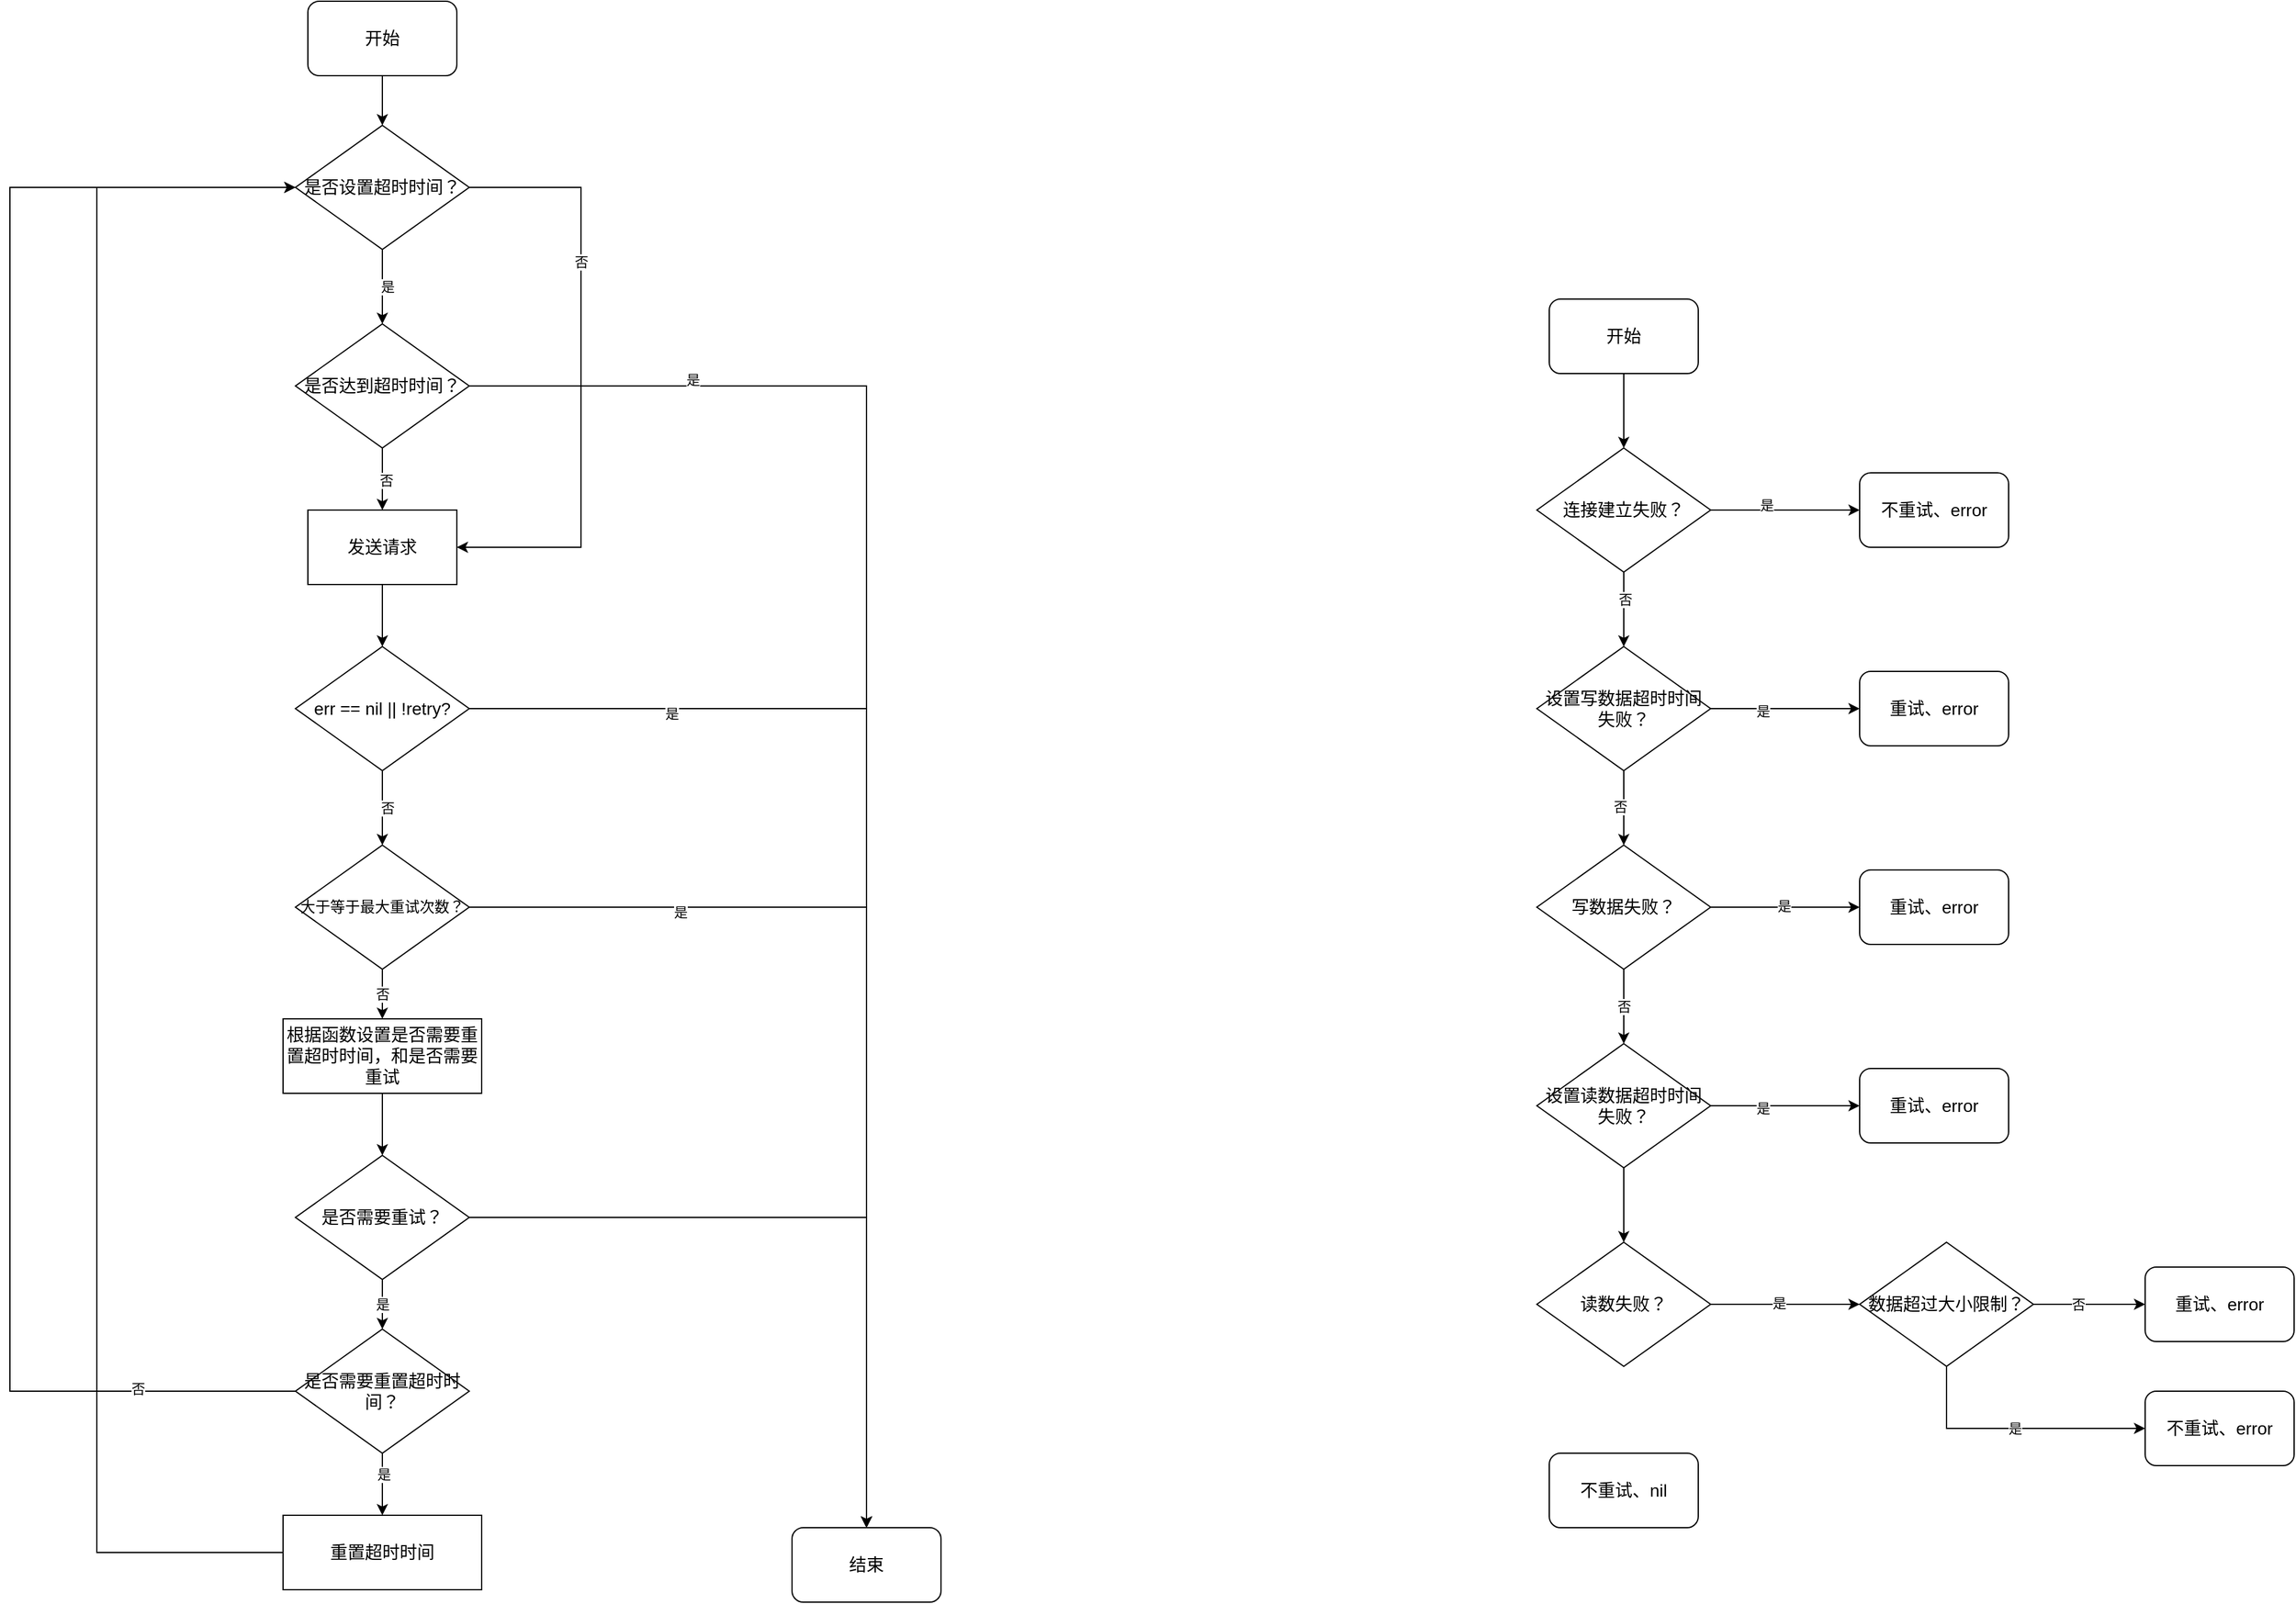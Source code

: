 <mxfile version="25.0.3">
  <diagram name="第 1 页" id="IeLyGM84fYNEDb-vOYWm">
    <mxGraphModel dx="1430" dy="837" grid="1" gridSize="10" guides="1" tooltips="1" connect="1" arrows="1" fold="1" page="1" pageScale="1" pageWidth="3200" pageHeight="2400" math="0" shadow="0">
      <root>
        <mxCell id="0" />
        <mxCell id="1" parent="0" />
        <mxCell id="qMV1Z36RkEWydGHG75RR-3" style="edgeStyle=orthogonalEdgeStyle;rounded=0;orthogonalLoop=1;jettySize=auto;html=1;exitX=0.5;exitY=1;exitDx=0;exitDy=0;" edge="1" parent="1" source="qMV1Z36RkEWydGHG75RR-1" target="qMV1Z36RkEWydGHG75RR-2">
          <mxGeometry relative="1" as="geometry" />
        </mxCell>
        <mxCell id="qMV1Z36RkEWydGHG75RR-1" value="&lt;font style=&quot;font-size: 14px;&quot;&gt;开始&lt;/font&gt;" style="rounded=1;whiteSpace=wrap;html=1;" vertex="1" parent="1">
          <mxGeometry x="1440" y="140" width="120" height="60" as="geometry" />
        </mxCell>
        <mxCell id="qMV1Z36RkEWydGHG75RR-11" style="edgeStyle=orthogonalEdgeStyle;rounded=0;orthogonalLoop=1;jettySize=auto;html=1;exitX=0.5;exitY=1;exitDx=0;exitDy=0;" edge="1" parent="1" source="qMV1Z36RkEWydGHG75RR-2" target="qMV1Z36RkEWydGHG75RR-9">
          <mxGeometry relative="1" as="geometry" />
        </mxCell>
        <mxCell id="qMV1Z36RkEWydGHG75RR-12" value="是" style="edgeLabel;html=1;align=center;verticalAlign=middle;resizable=0;points=[];" vertex="1" connectable="0" parent="qMV1Z36RkEWydGHG75RR-11">
          <mxGeometry y="4" relative="1" as="geometry">
            <mxPoint as="offset" />
          </mxGeometry>
        </mxCell>
        <mxCell id="qMV1Z36RkEWydGHG75RR-46" style="edgeStyle=orthogonalEdgeStyle;rounded=0;orthogonalLoop=1;jettySize=auto;html=1;exitX=1;exitY=0.5;exitDx=0;exitDy=0;entryX=1;entryY=0.5;entryDx=0;entryDy=0;" edge="1" parent="1" source="qMV1Z36RkEWydGHG75RR-2" target="qMV1Z36RkEWydGHG75RR-14">
          <mxGeometry relative="1" as="geometry">
            <Array as="points">
              <mxPoint x="1660" y="290" />
              <mxPoint x="1660" y="580" />
            </Array>
          </mxGeometry>
        </mxCell>
        <mxCell id="qMV1Z36RkEWydGHG75RR-47" value="否" style="edgeLabel;html=1;align=center;verticalAlign=middle;resizable=0;points=[];" vertex="1" connectable="0" parent="qMV1Z36RkEWydGHG75RR-46">
          <mxGeometry x="-0.37" relative="1" as="geometry">
            <mxPoint y="-1" as="offset" />
          </mxGeometry>
        </mxCell>
        <mxCell id="qMV1Z36RkEWydGHG75RR-2" value="&lt;font style=&quot;font-size: 14px;&quot;&gt;是否设置超时时间？&lt;/font&gt;" style="rhombus;whiteSpace=wrap;html=1;align=center;" vertex="1" parent="1">
          <mxGeometry x="1430" y="240" width="140" height="100" as="geometry" />
        </mxCell>
        <mxCell id="qMV1Z36RkEWydGHG75RR-15" style="edgeStyle=orthogonalEdgeStyle;rounded=0;orthogonalLoop=1;jettySize=auto;html=1;exitX=0.5;exitY=1;exitDx=0;exitDy=0;entryX=0.5;entryY=0;entryDx=0;entryDy=0;" edge="1" parent="1" source="qMV1Z36RkEWydGHG75RR-9" target="qMV1Z36RkEWydGHG75RR-14">
          <mxGeometry relative="1" as="geometry" />
        </mxCell>
        <mxCell id="qMV1Z36RkEWydGHG75RR-16" value="否" style="edgeLabel;html=1;align=center;verticalAlign=middle;resizable=0;points=[];" vertex="1" connectable="0" parent="qMV1Z36RkEWydGHG75RR-15">
          <mxGeometry x="0.063" y="3" relative="1" as="geometry">
            <mxPoint y="-1" as="offset" />
          </mxGeometry>
        </mxCell>
        <mxCell id="qMV1Z36RkEWydGHG75RR-44" style="edgeStyle=orthogonalEdgeStyle;rounded=0;orthogonalLoop=1;jettySize=auto;html=1;exitX=1;exitY=0.5;exitDx=0;exitDy=0;entryX=0.5;entryY=0;entryDx=0;entryDy=0;" edge="1" parent="1" source="qMV1Z36RkEWydGHG75RR-9" target="qMV1Z36RkEWydGHG75RR-38">
          <mxGeometry relative="1" as="geometry" />
        </mxCell>
        <mxCell id="qMV1Z36RkEWydGHG75RR-45" value="是" style="edgeLabel;html=1;align=center;verticalAlign=middle;resizable=0;points=[];" vertex="1" connectable="0" parent="qMV1Z36RkEWydGHG75RR-44">
          <mxGeometry x="-0.71" y="5" relative="1" as="geometry">
            <mxPoint as="offset" />
          </mxGeometry>
        </mxCell>
        <mxCell id="qMV1Z36RkEWydGHG75RR-9" value="&lt;div style=&quot;&quot;&gt;&lt;span style=&quot;font-size: 14px; background-color: initial;&quot;&gt;是否达到超时时间？&lt;/span&gt;&lt;/div&gt;" style="rhombus;whiteSpace=wrap;html=1;align=center;" vertex="1" parent="1">
          <mxGeometry x="1430" y="400" width="140" height="100" as="geometry" />
        </mxCell>
        <mxCell id="qMV1Z36RkEWydGHG75RR-18" style="edgeStyle=orthogonalEdgeStyle;rounded=0;orthogonalLoop=1;jettySize=auto;html=1;exitX=0.5;exitY=1;exitDx=0;exitDy=0;" edge="1" parent="1" source="qMV1Z36RkEWydGHG75RR-14" target="qMV1Z36RkEWydGHG75RR-17">
          <mxGeometry relative="1" as="geometry" />
        </mxCell>
        <mxCell id="qMV1Z36RkEWydGHG75RR-14" value="&lt;font style=&quot;font-size: 14px;&quot;&gt;发送请求&lt;/font&gt;" style="rounded=0;whiteSpace=wrap;html=1;" vertex="1" parent="1">
          <mxGeometry x="1440" y="550" width="120" height="60" as="geometry" />
        </mxCell>
        <mxCell id="qMV1Z36RkEWydGHG75RR-20" style="edgeStyle=orthogonalEdgeStyle;rounded=0;orthogonalLoop=1;jettySize=auto;html=1;exitX=0.5;exitY=1;exitDx=0;exitDy=0;entryX=0.5;entryY=0;entryDx=0;entryDy=0;" edge="1" parent="1" source="qMV1Z36RkEWydGHG75RR-17" target="qMV1Z36RkEWydGHG75RR-19">
          <mxGeometry relative="1" as="geometry" />
        </mxCell>
        <mxCell id="qMV1Z36RkEWydGHG75RR-21" value="否" style="edgeLabel;html=1;align=center;verticalAlign=middle;resizable=0;points=[];" vertex="1" connectable="0" parent="qMV1Z36RkEWydGHG75RR-20">
          <mxGeometry x="0.029" y="4" relative="1" as="geometry">
            <mxPoint y="-1" as="offset" />
          </mxGeometry>
        </mxCell>
        <mxCell id="qMV1Z36RkEWydGHG75RR-42" style="edgeStyle=orthogonalEdgeStyle;rounded=0;orthogonalLoop=1;jettySize=auto;html=1;exitX=1;exitY=0.5;exitDx=0;exitDy=0;entryX=0.5;entryY=0;entryDx=0;entryDy=0;" edge="1" parent="1" source="qMV1Z36RkEWydGHG75RR-17" target="qMV1Z36RkEWydGHG75RR-38">
          <mxGeometry relative="1" as="geometry" />
        </mxCell>
        <mxCell id="qMV1Z36RkEWydGHG75RR-43" value="是" style="edgeLabel;html=1;align=center;verticalAlign=middle;resizable=0;points=[];" vertex="1" connectable="0" parent="qMV1Z36RkEWydGHG75RR-42">
          <mxGeometry x="-0.668" y="-4" relative="1" as="geometry">
            <mxPoint as="offset" />
          </mxGeometry>
        </mxCell>
        <mxCell id="qMV1Z36RkEWydGHG75RR-17" value="&lt;div style=&quot;&quot;&gt;&lt;span style=&quot;font-size: 14px; background-color: initial;&quot;&gt;err == nil || !retry?&lt;/span&gt;&lt;/div&gt;" style="rhombus;whiteSpace=wrap;html=1;align=center;" vertex="1" parent="1">
          <mxGeometry x="1430" y="660" width="140" height="100" as="geometry" />
        </mxCell>
        <mxCell id="qMV1Z36RkEWydGHG75RR-28" value="否" style="edgeStyle=orthogonalEdgeStyle;rounded=0;orthogonalLoop=1;jettySize=auto;html=1;exitX=0.5;exitY=1;exitDx=0;exitDy=0;entryX=0.5;entryY=0;entryDx=0;entryDy=0;" edge="1" parent="1" source="qMV1Z36RkEWydGHG75RR-19" target="qMV1Z36RkEWydGHG75RR-27">
          <mxGeometry relative="1" as="geometry" />
        </mxCell>
        <mxCell id="qMV1Z36RkEWydGHG75RR-40" style="edgeStyle=orthogonalEdgeStyle;rounded=0;orthogonalLoop=1;jettySize=auto;html=1;exitX=1;exitY=0.5;exitDx=0;exitDy=0;entryX=0.5;entryY=0;entryDx=0;entryDy=0;" edge="1" parent="1" source="qMV1Z36RkEWydGHG75RR-19" target="qMV1Z36RkEWydGHG75RR-38">
          <mxGeometry relative="1" as="geometry" />
        </mxCell>
        <mxCell id="qMV1Z36RkEWydGHG75RR-41" value="是" style="edgeLabel;html=1;align=center;verticalAlign=middle;resizable=0;points=[];" vertex="1" connectable="0" parent="qMV1Z36RkEWydGHG75RR-40">
          <mxGeometry x="-0.585" y="-4" relative="1" as="geometry">
            <mxPoint as="offset" />
          </mxGeometry>
        </mxCell>
        <mxCell id="qMV1Z36RkEWydGHG75RR-19" value="大于等于最大重试次数？" style="rhombus;whiteSpace=wrap;html=1;align=center;" vertex="1" parent="1">
          <mxGeometry x="1430" y="820" width="140" height="100" as="geometry" />
        </mxCell>
        <mxCell id="qMV1Z36RkEWydGHG75RR-32" value="是" style="edgeStyle=orthogonalEdgeStyle;rounded=0;orthogonalLoop=1;jettySize=auto;html=1;exitX=0.5;exitY=1;exitDx=0;exitDy=0;entryX=0.5;entryY=0;entryDx=0;entryDy=0;" edge="1" parent="1" source="qMV1Z36RkEWydGHG75RR-22" target="qMV1Z36RkEWydGHG75RR-30">
          <mxGeometry relative="1" as="geometry" />
        </mxCell>
        <mxCell id="qMV1Z36RkEWydGHG75RR-39" style="edgeStyle=orthogonalEdgeStyle;rounded=0;orthogonalLoop=1;jettySize=auto;html=1;exitX=1;exitY=0.5;exitDx=0;exitDy=0;entryX=0.5;entryY=0;entryDx=0;entryDy=0;" edge="1" parent="1" source="qMV1Z36RkEWydGHG75RR-22" target="qMV1Z36RkEWydGHG75RR-38">
          <mxGeometry relative="1" as="geometry" />
        </mxCell>
        <mxCell id="qMV1Z36RkEWydGHG75RR-22" value="&lt;div style=&quot;&quot;&gt;&lt;span style=&quot;font-size: 14px;&quot;&gt;是否需要重试？&lt;/span&gt;&lt;/div&gt;" style="rhombus;whiteSpace=wrap;html=1;align=center;" vertex="1" parent="1">
          <mxGeometry x="1430" y="1070" width="140" height="100" as="geometry" />
        </mxCell>
        <mxCell id="qMV1Z36RkEWydGHG75RR-29" style="edgeStyle=orthogonalEdgeStyle;rounded=0;orthogonalLoop=1;jettySize=auto;html=1;exitX=0.5;exitY=1;exitDx=0;exitDy=0;entryX=0.5;entryY=0;entryDx=0;entryDy=0;" edge="1" parent="1" source="qMV1Z36RkEWydGHG75RR-27" target="qMV1Z36RkEWydGHG75RR-22">
          <mxGeometry relative="1" as="geometry" />
        </mxCell>
        <mxCell id="qMV1Z36RkEWydGHG75RR-27" value="&lt;span style=&quot;font-size: 14px;&quot;&gt;根据函数设置是否需要重置超时时间，和是否需要重试&lt;/span&gt;" style="rounded=0;whiteSpace=wrap;html=1;" vertex="1" parent="1">
          <mxGeometry x="1420" y="960" width="160" height="60" as="geometry" />
        </mxCell>
        <mxCell id="qMV1Z36RkEWydGHG75RR-33" style="edgeStyle=orthogonalEdgeStyle;rounded=0;orthogonalLoop=1;jettySize=auto;html=1;exitX=0.5;exitY=1;exitDx=0;exitDy=0;" edge="1" parent="1" source="qMV1Z36RkEWydGHG75RR-30" target="qMV1Z36RkEWydGHG75RR-31">
          <mxGeometry relative="1" as="geometry" />
        </mxCell>
        <mxCell id="qMV1Z36RkEWydGHG75RR-34" value="是" style="edgeLabel;html=1;align=center;verticalAlign=middle;resizable=0;points=[];" vertex="1" connectable="0" parent="qMV1Z36RkEWydGHG75RR-33">
          <mxGeometry x="-0.28" y="1" relative="1" as="geometry">
            <mxPoint y="-1" as="offset" />
          </mxGeometry>
        </mxCell>
        <mxCell id="qMV1Z36RkEWydGHG75RR-35" style="edgeStyle=orthogonalEdgeStyle;rounded=0;orthogonalLoop=1;jettySize=auto;html=1;exitX=0;exitY=0.5;exitDx=0;exitDy=0;entryX=0;entryY=0.5;entryDx=0;entryDy=0;" edge="1" parent="1" source="qMV1Z36RkEWydGHG75RR-30" target="qMV1Z36RkEWydGHG75RR-2">
          <mxGeometry relative="1" as="geometry">
            <mxPoint x="1420" y="250" as="targetPoint" />
            <Array as="points">
              <mxPoint x="1200" y="1260" />
              <mxPoint x="1200" y="290" />
            </Array>
          </mxGeometry>
        </mxCell>
        <mxCell id="qMV1Z36RkEWydGHG75RR-36" value="否" style="edgeLabel;html=1;align=center;verticalAlign=middle;resizable=0;points=[];" vertex="1" connectable="0" parent="qMV1Z36RkEWydGHG75RR-35">
          <mxGeometry x="-0.822" y="-2" relative="1" as="geometry">
            <mxPoint as="offset" />
          </mxGeometry>
        </mxCell>
        <mxCell id="qMV1Z36RkEWydGHG75RR-30" value="&lt;div style=&quot;&quot;&gt;&lt;span style=&quot;font-size: 14px;&quot;&gt;是否需要重置超时时间？&lt;/span&gt;&lt;/div&gt;" style="rhombus;whiteSpace=wrap;html=1;align=center;" vertex="1" parent="1">
          <mxGeometry x="1430" y="1210" width="140" height="100" as="geometry" />
        </mxCell>
        <mxCell id="qMV1Z36RkEWydGHG75RR-37" style="edgeStyle=orthogonalEdgeStyle;rounded=0;orthogonalLoop=1;jettySize=auto;html=1;exitX=0;exitY=0.5;exitDx=0;exitDy=0;entryX=0;entryY=0.5;entryDx=0;entryDy=0;" edge="1" parent="1" source="qMV1Z36RkEWydGHG75RR-31" target="qMV1Z36RkEWydGHG75RR-2">
          <mxGeometry relative="1" as="geometry">
            <Array as="points">
              <mxPoint x="1270" y="1390" />
              <mxPoint x="1270" y="290" />
            </Array>
          </mxGeometry>
        </mxCell>
        <mxCell id="qMV1Z36RkEWydGHG75RR-31" value="&lt;span style=&quot;font-size: 14px;&quot;&gt;重置超时时间&lt;/span&gt;" style="rounded=0;whiteSpace=wrap;html=1;" vertex="1" parent="1">
          <mxGeometry x="1420" y="1360" width="160" height="60" as="geometry" />
        </mxCell>
        <mxCell id="qMV1Z36RkEWydGHG75RR-38" value="&lt;font style=&quot;font-size: 14px;&quot;&gt;结束&lt;/font&gt;" style="rounded=1;whiteSpace=wrap;html=1;" vertex="1" parent="1">
          <mxGeometry x="1830" y="1370" width="120" height="60" as="geometry" />
        </mxCell>
        <mxCell id="qMV1Z36RkEWydGHG75RR-51" style="edgeStyle=orthogonalEdgeStyle;rounded=0;orthogonalLoop=1;jettySize=auto;html=1;exitX=0.5;exitY=1;exitDx=0;exitDy=0;entryX=0.5;entryY=0;entryDx=0;entryDy=0;" edge="1" parent="1" source="qMV1Z36RkEWydGHG75RR-48" target="qMV1Z36RkEWydGHG75RR-49">
          <mxGeometry relative="1" as="geometry" />
        </mxCell>
        <mxCell id="qMV1Z36RkEWydGHG75RR-48" value="&lt;font style=&quot;font-size: 14px;&quot;&gt;开始&lt;/font&gt;" style="rounded=1;whiteSpace=wrap;html=1;" vertex="1" parent="1">
          <mxGeometry x="2440" y="380" width="120" height="60" as="geometry" />
        </mxCell>
        <mxCell id="qMV1Z36RkEWydGHG75RR-52" style="edgeStyle=orthogonalEdgeStyle;rounded=0;orthogonalLoop=1;jettySize=auto;html=1;exitX=1;exitY=0.5;exitDx=0;exitDy=0;" edge="1" parent="1" source="qMV1Z36RkEWydGHG75RR-49" target="qMV1Z36RkEWydGHG75RR-50">
          <mxGeometry relative="1" as="geometry" />
        </mxCell>
        <mxCell id="qMV1Z36RkEWydGHG75RR-53" value="是" style="edgeLabel;html=1;align=center;verticalAlign=middle;resizable=0;points=[];" vertex="1" connectable="0" parent="qMV1Z36RkEWydGHG75RR-52">
          <mxGeometry x="-0.258" y="4" relative="1" as="geometry">
            <mxPoint as="offset" />
          </mxGeometry>
        </mxCell>
        <mxCell id="qMV1Z36RkEWydGHG75RR-55" style="edgeStyle=orthogonalEdgeStyle;rounded=0;orthogonalLoop=1;jettySize=auto;html=1;exitX=0.5;exitY=1;exitDx=0;exitDy=0;" edge="1" parent="1" source="qMV1Z36RkEWydGHG75RR-49" target="qMV1Z36RkEWydGHG75RR-54">
          <mxGeometry relative="1" as="geometry" />
        </mxCell>
        <mxCell id="qMV1Z36RkEWydGHG75RR-56" value="否" style="edgeLabel;html=1;align=center;verticalAlign=middle;resizable=0;points=[];" vertex="1" connectable="0" parent="qMV1Z36RkEWydGHG75RR-55">
          <mxGeometry x="-0.281" y="1" relative="1" as="geometry">
            <mxPoint as="offset" />
          </mxGeometry>
        </mxCell>
        <mxCell id="qMV1Z36RkEWydGHG75RR-49" value="&lt;span style=&quot;font-size: 14px;&quot;&gt;连接建立失败？&lt;/span&gt;" style="rhombus;whiteSpace=wrap;html=1;align=center;" vertex="1" parent="1">
          <mxGeometry x="2430" y="500" width="140" height="100" as="geometry" />
        </mxCell>
        <mxCell id="qMV1Z36RkEWydGHG75RR-50" value="&lt;span style=&quot;font-size: 14px;&quot;&gt;不重试、error&lt;/span&gt;" style="rounded=1;whiteSpace=wrap;html=1;" vertex="1" parent="1">
          <mxGeometry x="2690" y="520" width="120" height="60" as="geometry" />
        </mxCell>
        <mxCell id="qMV1Z36RkEWydGHG75RR-58" style="edgeStyle=orthogonalEdgeStyle;rounded=0;orthogonalLoop=1;jettySize=auto;html=1;exitX=1;exitY=0.5;exitDx=0;exitDy=0;" edge="1" parent="1" source="qMV1Z36RkEWydGHG75RR-54" target="qMV1Z36RkEWydGHG75RR-57">
          <mxGeometry relative="1" as="geometry" />
        </mxCell>
        <mxCell id="qMV1Z36RkEWydGHG75RR-60" value="是" style="edgeLabel;html=1;align=center;verticalAlign=middle;resizable=0;points=[];" vertex="1" connectable="0" parent="qMV1Z36RkEWydGHG75RR-58">
          <mxGeometry x="-0.309" y="-2" relative="1" as="geometry">
            <mxPoint as="offset" />
          </mxGeometry>
        </mxCell>
        <mxCell id="qMV1Z36RkEWydGHG75RR-61" style="edgeStyle=orthogonalEdgeStyle;rounded=0;orthogonalLoop=1;jettySize=auto;html=1;exitX=0.5;exitY=1;exitDx=0;exitDy=0;entryX=0.5;entryY=0;entryDx=0;entryDy=0;" edge="1" parent="1" source="qMV1Z36RkEWydGHG75RR-54" target="qMV1Z36RkEWydGHG75RR-59">
          <mxGeometry relative="1" as="geometry" />
        </mxCell>
        <mxCell id="qMV1Z36RkEWydGHG75RR-65" value="否" style="edgeLabel;html=1;align=center;verticalAlign=middle;resizable=0;points=[];" vertex="1" connectable="0" parent="qMV1Z36RkEWydGHG75RR-61">
          <mxGeometry x="-0.043" y="-3" relative="1" as="geometry">
            <mxPoint as="offset" />
          </mxGeometry>
        </mxCell>
        <mxCell id="qMV1Z36RkEWydGHG75RR-54" value="&lt;span style=&quot;font-size: 14px;&quot;&gt;设置写数据超时时间失败？&lt;/span&gt;" style="rhombus;whiteSpace=wrap;html=1;align=center;" vertex="1" parent="1">
          <mxGeometry x="2430" y="660" width="140" height="100" as="geometry" />
        </mxCell>
        <mxCell id="qMV1Z36RkEWydGHG75RR-57" value="&lt;span style=&quot;font-size: 14px;&quot;&gt;重试、error&lt;/span&gt;" style="rounded=1;whiteSpace=wrap;html=1;" vertex="1" parent="1">
          <mxGeometry x="2690" y="680" width="120" height="60" as="geometry" />
        </mxCell>
        <mxCell id="qMV1Z36RkEWydGHG75RR-63" style="edgeStyle=orthogonalEdgeStyle;rounded=0;orthogonalLoop=1;jettySize=auto;html=1;exitX=1;exitY=0.5;exitDx=0;exitDy=0;entryX=0;entryY=0.5;entryDx=0;entryDy=0;" edge="1" parent="1" source="qMV1Z36RkEWydGHG75RR-59" target="qMV1Z36RkEWydGHG75RR-62">
          <mxGeometry relative="1" as="geometry" />
        </mxCell>
        <mxCell id="qMV1Z36RkEWydGHG75RR-64" value="是" style="edgeLabel;html=1;align=center;verticalAlign=middle;resizable=0;points=[];" vertex="1" connectable="0" parent="qMV1Z36RkEWydGHG75RR-63">
          <mxGeometry x="-0.024" y="1" relative="1" as="geometry">
            <mxPoint as="offset" />
          </mxGeometry>
        </mxCell>
        <mxCell id="qMV1Z36RkEWydGHG75RR-67" value="否" style="edgeStyle=orthogonalEdgeStyle;rounded=0;orthogonalLoop=1;jettySize=auto;html=1;exitX=0.5;exitY=1;exitDx=0;exitDy=0;" edge="1" parent="1" source="qMV1Z36RkEWydGHG75RR-59" target="qMV1Z36RkEWydGHG75RR-66">
          <mxGeometry relative="1" as="geometry" />
        </mxCell>
        <mxCell id="qMV1Z36RkEWydGHG75RR-59" value="&lt;span style=&quot;font-size: 14px;&quot;&gt;写数据失败？&lt;/span&gt;" style="rhombus;whiteSpace=wrap;html=1;align=center;" vertex="1" parent="1">
          <mxGeometry x="2430" y="820" width="140" height="100" as="geometry" />
        </mxCell>
        <mxCell id="qMV1Z36RkEWydGHG75RR-62" value="&lt;span style=&quot;font-size: 14px;&quot;&gt;重试、error&lt;/span&gt;" style="rounded=1;whiteSpace=wrap;html=1;" vertex="1" parent="1">
          <mxGeometry x="2690" y="840" width="120" height="60" as="geometry" />
        </mxCell>
        <mxCell id="qMV1Z36RkEWydGHG75RR-69" style="edgeStyle=orthogonalEdgeStyle;rounded=0;orthogonalLoop=1;jettySize=auto;html=1;exitX=1;exitY=0.5;exitDx=0;exitDy=0;" edge="1" parent="1" source="qMV1Z36RkEWydGHG75RR-66" target="qMV1Z36RkEWydGHG75RR-68">
          <mxGeometry relative="1" as="geometry" />
        </mxCell>
        <mxCell id="qMV1Z36RkEWydGHG75RR-71" value="是" style="edgeLabel;html=1;align=center;verticalAlign=middle;resizable=0;points=[];" vertex="1" connectable="0" parent="qMV1Z36RkEWydGHG75RR-69">
          <mxGeometry x="-0.309" y="-2" relative="1" as="geometry">
            <mxPoint as="offset" />
          </mxGeometry>
        </mxCell>
        <mxCell id="qMV1Z36RkEWydGHG75RR-73" style="edgeStyle=orthogonalEdgeStyle;rounded=0;orthogonalLoop=1;jettySize=auto;html=1;exitX=0.5;exitY=1;exitDx=0;exitDy=0;" edge="1" parent="1" source="qMV1Z36RkEWydGHG75RR-66" target="qMV1Z36RkEWydGHG75RR-72">
          <mxGeometry relative="1" as="geometry" />
        </mxCell>
        <mxCell id="qMV1Z36RkEWydGHG75RR-66" value="&lt;span style=&quot;font-size: 14px;&quot;&gt;设置读数据超时时间失败？&lt;/span&gt;" style="rhombus;whiteSpace=wrap;html=1;align=center;" vertex="1" parent="1">
          <mxGeometry x="2430" y="980" width="140" height="100" as="geometry" />
        </mxCell>
        <mxCell id="qMV1Z36RkEWydGHG75RR-68" value="&lt;span style=&quot;font-size: 14px;&quot;&gt;重试、error&lt;/span&gt;" style="rounded=1;whiteSpace=wrap;html=1;" vertex="1" parent="1">
          <mxGeometry x="2690" y="1000" width="120" height="60" as="geometry" />
        </mxCell>
        <mxCell id="qMV1Z36RkEWydGHG75RR-79" style="edgeStyle=orthogonalEdgeStyle;rounded=0;orthogonalLoop=1;jettySize=auto;html=1;exitX=1;exitY=0.5;exitDx=0;exitDy=0;entryX=0;entryY=0.5;entryDx=0;entryDy=0;" edge="1" parent="1" source="qMV1Z36RkEWydGHG75RR-72" target="qMV1Z36RkEWydGHG75RR-77">
          <mxGeometry relative="1" as="geometry" />
        </mxCell>
        <mxCell id="qMV1Z36RkEWydGHG75RR-80" value="是" style="edgeLabel;html=1;align=center;verticalAlign=middle;resizable=0;points=[];" vertex="1" connectable="0" parent="qMV1Z36RkEWydGHG75RR-79">
          <mxGeometry x="-0.095" y="1" relative="1" as="geometry">
            <mxPoint as="offset" />
          </mxGeometry>
        </mxCell>
        <mxCell id="qMV1Z36RkEWydGHG75RR-72" value="&lt;span style=&quot;font-size: 14px;&quot;&gt;读数失败？&lt;/span&gt;" style="rhombus;whiteSpace=wrap;html=1;align=center;" vertex="1" parent="1">
          <mxGeometry x="2430" y="1140" width="140" height="100" as="geometry" />
        </mxCell>
        <mxCell id="qMV1Z36RkEWydGHG75RR-83" style="edgeStyle=orthogonalEdgeStyle;rounded=0;orthogonalLoop=1;jettySize=auto;html=1;exitX=1;exitY=0.5;exitDx=0;exitDy=0;" edge="1" parent="1" source="qMV1Z36RkEWydGHG75RR-77" target="qMV1Z36RkEWydGHG75RR-82">
          <mxGeometry relative="1" as="geometry" />
        </mxCell>
        <mxCell id="qMV1Z36RkEWydGHG75RR-84" value="否" style="edgeLabel;html=1;align=center;verticalAlign=middle;resizable=0;points=[];" vertex="1" connectable="0" parent="qMV1Z36RkEWydGHG75RR-83">
          <mxGeometry x="-0.206" relative="1" as="geometry">
            <mxPoint as="offset" />
          </mxGeometry>
        </mxCell>
        <mxCell id="qMV1Z36RkEWydGHG75RR-86" value="是" style="edgeStyle=orthogonalEdgeStyle;rounded=0;orthogonalLoop=1;jettySize=auto;html=1;exitX=0.5;exitY=1;exitDx=0;exitDy=0;entryX=0;entryY=0.5;entryDx=0;entryDy=0;" edge="1" parent="1" source="qMV1Z36RkEWydGHG75RR-77" target="qMV1Z36RkEWydGHG75RR-85">
          <mxGeometry relative="1" as="geometry" />
        </mxCell>
        <mxCell id="qMV1Z36RkEWydGHG75RR-77" value="&lt;span style=&quot;font-size: 14px;&quot;&gt;数据超过大小限制？&lt;/span&gt;" style="rhombus;whiteSpace=wrap;html=1;align=center;" vertex="1" parent="1">
          <mxGeometry x="2690" y="1140" width="140" height="100" as="geometry" />
        </mxCell>
        <mxCell id="qMV1Z36RkEWydGHG75RR-82" value="&lt;span style=&quot;font-size: 14px;&quot;&gt;重试、error&lt;/span&gt;" style="rounded=1;whiteSpace=wrap;html=1;" vertex="1" parent="1">
          <mxGeometry x="2920" y="1160" width="120" height="60" as="geometry" />
        </mxCell>
        <mxCell id="qMV1Z36RkEWydGHG75RR-85" value="&lt;span style=&quot;font-size: 14px;&quot;&gt;不重试、error&lt;/span&gt;" style="rounded=1;whiteSpace=wrap;html=1;" vertex="1" parent="1">
          <mxGeometry x="2920" y="1260" width="120" height="60" as="geometry" />
        </mxCell>
        <mxCell id="qMV1Z36RkEWydGHG75RR-87" value="&lt;span style=&quot;font-size: 14px;&quot;&gt;不重试、nil&lt;/span&gt;" style="rounded=1;whiteSpace=wrap;html=1;" vertex="1" parent="1">
          <mxGeometry x="2440" y="1310" width="120" height="60" as="geometry" />
        </mxCell>
      </root>
    </mxGraphModel>
  </diagram>
</mxfile>

